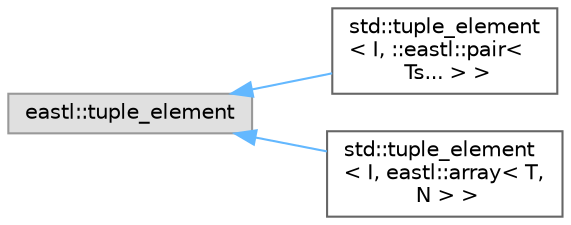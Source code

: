 digraph "类继承关系图"
{
 // LATEX_PDF_SIZE
  bgcolor="transparent";
  edge [fontname=Helvetica,fontsize=10,labelfontname=Helvetica,labelfontsize=10];
  node [fontname=Helvetica,fontsize=10,shape=box,height=0.2,width=0.4];
  rankdir="LR";
  Node0 [id="Node000000",label="eastl::tuple_element",height=0.2,width=0.4,color="grey60", fillcolor="#E0E0E0", style="filled",tooltip=" "];
  Node0 -> Node1 [id="edge3694_Node000000_Node000001",dir="back",color="steelblue1",style="solid",tooltip=" "];
  Node1 [id="Node000001",label="std::tuple_element\l\< I, ::eastl::pair\<\l Ts... \> \>",height=0.2,width=0.4,color="grey40", fillcolor="white", style="filled",URL="$structstd_1_1tuple__element_3_01_i_00_01_1_1eastl_1_1pair_3_01_ts_8_8_8_01_4_01_4.html",tooltip=" "];
  Node0 -> Node2 [id="edge3695_Node000000_Node000002",dir="back",color="steelblue1",style="solid",tooltip=" "];
  Node2 [id="Node000002",label="std::tuple_element\l\< I, eastl::array\< T,\l N \> \>",height=0.2,width=0.4,color="grey40", fillcolor="white", style="filled",URL="$structstd_1_1tuple__element_3_01_i_00_01eastl_1_1array_3_01_t_00_01_n_01_4_01_4.html",tooltip=" "];
}
